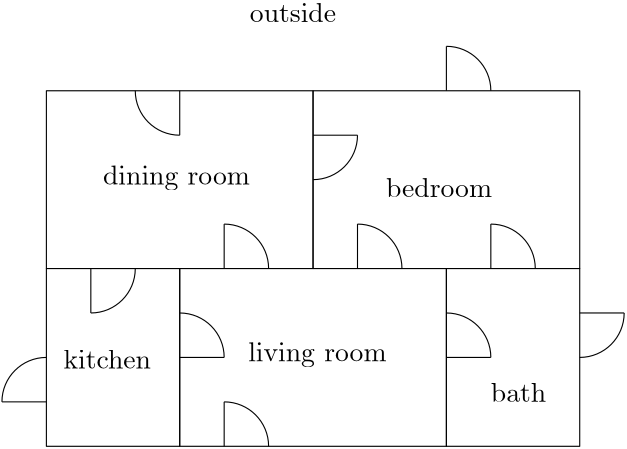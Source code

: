 <?xml version="1.0"?>
<!DOCTYPE ipe SYSTEM "ipe.dtd">
<ipe version="70212" creator="Ipe 7.2.13">
<info created="D:20230410121529" modified="D:20230420131724"/>
<ipestyle name="basic">
<symbol name="arrow/arc(spx)">
<path stroke="sym-stroke" fill="sym-stroke" pen="sym-pen">
0 0 m
-1 0.333 l
-1 -0.333 l
h
</path>
</symbol>
<symbol name="arrow/farc(spx)">
<path stroke="sym-stroke" fill="white" pen="sym-pen">
0 0 m
-1 0.333 l
-1 -0.333 l
h
</path>
</symbol>
<symbol name="arrow/ptarc(spx)">
<path stroke="sym-stroke" fill="sym-stroke" pen="sym-pen">
0 0 m
-1 0.333 l
-0.8 0 l
-1 -0.333 l
h
</path>
</symbol>
<symbol name="arrow/fptarc(spx)">
<path stroke="sym-stroke" fill="white" pen="sym-pen">
0 0 m
-1 0.333 l
-0.8 0 l
-1 -0.333 l
h
</path>
</symbol>
<symbol name="mark/circle(sx)" transformations="translations">
<path fill="sym-stroke">
0.6 0 0 0.6 0 0 e
0.4 0 0 0.4 0 0 e
</path>
</symbol>
<symbol name="mark/disk(sx)" transformations="translations">
<path fill="sym-stroke">
0.6 0 0 0.6 0 0 e
</path>
</symbol>
<symbol name="mark/fdisk(sfx)" transformations="translations">
<group>
<path fill="sym-fill">
0.5 0 0 0.5 0 0 e
</path>
<path fill="sym-stroke" fillrule="eofill">
0.6 0 0 0.6 0 0 e
0.4 0 0 0.4 0 0 e
</path>
</group>
</symbol>
<symbol name="mark/box(sx)" transformations="translations">
<path fill="sym-stroke" fillrule="eofill">
-0.6 -0.6 m
0.6 -0.6 l
0.6 0.6 l
-0.6 0.6 l
h
-0.4 -0.4 m
0.4 -0.4 l
0.4 0.4 l
-0.4 0.4 l
h
</path>
</symbol>
<symbol name="mark/square(sx)" transformations="translations">
<path fill="sym-stroke">
-0.6 -0.6 m
0.6 -0.6 l
0.6 0.6 l
-0.6 0.6 l
h
</path>
</symbol>
<symbol name="mark/fsquare(sfx)" transformations="translations">
<group>
<path fill="sym-fill">
-0.5 -0.5 m
0.5 -0.5 l
0.5 0.5 l
-0.5 0.5 l
h
</path>
<path fill="sym-stroke" fillrule="eofill">
-0.6 -0.6 m
0.6 -0.6 l
0.6 0.6 l
-0.6 0.6 l
h
-0.4 -0.4 m
0.4 -0.4 l
0.4 0.4 l
-0.4 0.4 l
h
</path>
</group>
</symbol>
<symbol name="mark/cross(sx)" transformations="translations">
<group>
<path fill="sym-stroke">
-0.43 -0.57 m
0.57 0.43 l
0.43 0.57 l
-0.57 -0.43 l
h
</path>
<path fill="sym-stroke">
-0.43 0.57 m
0.57 -0.43 l
0.43 -0.57 l
-0.57 0.43 l
h
</path>
</group>
</symbol>
<symbol name="arrow/fnormal(spx)">
<path stroke="sym-stroke" fill="white" pen="sym-pen">
0 0 m
-1 0.333 l
-1 -0.333 l
h
</path>
</symbol>
<symbol name="arrow/pointed(spx)">
<path stroke="sym-stroke" fill="sym-stroke" pen="sym-pen">
0 0 m
-1 0.333 l
-0.8 0 l
-1 -0.333 l
h
</path>
</symbol>
<symbol name="arrow/fpointed(spx)">
<path stroke="sym-stroke" fill="white" pen="sym-pen">
0 0 m
-1 0.333 l
-0.8 0 l
-1 -0.333 l
h
</path>
</symbol>
<symbol name="arrow/linear(spx)">
<path stroke="sym-stroke" pen="sym-pen">
-1 0.333 m
0 0 l
-1 -0.333 l
</path>
</symbol>
<symbol name="arrow/fdouble(spx)">
<path stroke="sym-stroke" fill="white" pen="sym-pen">
0 0 m
-1 0.333 l
-1 -0.333 l
h
-1 0 m
-2 0.333 l
-2 -0.333 l
h
</path>
</symbol>
<symbol name="arrow/double(spx)">
<path stroke="sym-stroke" fill="sym-stroke" pen="sym-pen">
0 0 m
-1 0.333 l
-1 -0.333 l
h
-1 0 m
-2 0.333 l
-2 -0.333 l
h
</path>
</symbol>
<pen name="heavier" value="0.8"/>
<pen name="fat" value="1.2"/>
<pen name="ultrafat" value="2"/>
<symbolsize name="large" value="5"/>
<symbolsize name="small" value="2"/>
<symbolsize name="tiny" value="1.1"/>
<arrowsize name="large" value="10"/>
<arrowsize name="small" value="5"/>
<arrowsize name="tiny" value="3"/>
<color name="red" value="1 0 0"/>
<color name="green" value="0 1 0"/>
<color name="blue" value="0 0 1"/>
<color name="yellow" value="1 1 0"/>
<color name="orange" value="1 0.647 0"/>
<color name="gold" value="1 0.843 0"/>
<color name="purple" value="0.627 0.125 0.941"/>
<color name="gray" value="0.745"/>
<color name="brown" value="0.647 0.165 0.165"/>
<color name="navy" value="0 0 0.502"/>
<color name="pink" value="1 0.753 0.796"/>
<color name="seagreen" value="0.18 0.545 0.341"/>
<color name="turquoise" value="0.251 0.878 0.816"/>
<color name="violet" value="0.933 0.51 0.933"/>
<color name="darkblue" value="0 0 0.545"/>
<color name="darkcyan" value="0 0.545 0.545"/>
<color name="darkgray" value="0.663"/>
<color name="darkgreen" value="0 0.392 0"/>
<color name="darkmagenta" value="0.545 0 0.545"/>
<color name="darkorange" value="1 0.549 0"/>
<color name="darkred" value="0.545 0 0"/>
<color name="lightblue" value="0.678 0.847 0.902"/>
<color name="lightcyan" value="0.878 1 1"/>
<color name="lightgray" value="0.827"/>
<color name="lightgreen" value="0.565 0.933 0.565"/>
<color name="lightyellow" value="1 1 0.878"/>
<dashstyle name="dashed" value="[4] 0"/>
<dashstyle name="dotted" value="[1 3] 0"/>
<dashstyle name="dash dotted" value="[4 2 1 2] 0"/>
<dashstyle name="dash dot dotted" value="[4 2 1 2 1 2] 0"/>
<textsize name="large" value="\large"/>
<textsize name="Large" value="\Large"/>
<textsize name="LARGE" value="\LARGE"/>
<textsize name="huge" value="\huge"/>
<textsize name="Huge" value="\Huge"/>
<textsize name="small" value="\small"/>
<textsize name="footnote" value="\footnotesize"/>
<textsize name="tiny" value="\tiny"/>
<textstyle name="center" begin="\begin{center}" end="\end{center}"/>
<textstyle name="itemize" begin="\begin{itemize}" end="\end{itemize}"/>
<textstyle name="item" begin="\begin{itemize}\item{}" end="\end{itemize}"/>
<gridsize name="4 pts" value="4"/>
<gridsize name="8 pts (~3 mm)" value="8"/>
<gridsize name="16 pts (~6 mm)" value="16"/>
<gridsize name="32 pts (~12 mm)" value="32"/>
<gridsize name="10 pts (~3.5 mm)" value="10"/>
<gridsize name="20 pts (~7 mm)" value="20"/>
<gridsize name="14 pts (~5 mm)" value="14"/>
<gridsize name="28 pts (~10 mm)" value="28"/>
<gridsize name="56 pts (~20 mm)" value="56"/>
<anglesize name="90 deg" value="90"/>
<anglesize name="60 deg" value="60"/>
<anglesize name="45 deg" value="45"/>
<anglesize name="30 deg" value="30"/>
<anglesize name="22.5 deg" value="22.5"/>
<opacity name="10%" value="0.1"/>
<opacity name="30%" value="0.3"/>
<opacity name="50%" value="0.5"/>
<opacity name="75%" value="0.75"/>
<tiling name="falling" angle="-60" step="4" width="1"/>
<tiling name="rising" angle="30" step="4" width="1"/>
</ipestyle>
<page>
<layer name="alpha"/>
<view layers="alpha" active="alpha"/>
<path layer="alpha" stroke="black">
208 704 m
208 640 l
304 640 l
304 704 l
h
</path>
<path stroke="black">
160 768 m
160 704 l
256 704 l
256 768 l
h
</path>
<path stroke="black">
256 768 m
256 704 l
352 704 l
352 768 l
h
</path>
<path stroke="black">
352 640 m
352 704 l
304 704 l
304 640 l
h
</path>
<path stroke="black">
160 704 m
160 640 l
208 640 l
208 704 l
h
</path>
<path stroke="black">
240 640 m
16 0 0 16 224 640 224 656 a
</path>
<path stroke="black">
240 704 m
16 0 0 16 224 704 224 720 a
</path>
<path stroke="black">
176 688 m
16 0 0 16 176 704 192 704 a
</path>
<path stroke="black">
160 672 m
16 0 0 16 160 656 144 656 a
</path>
<path stroke="black">
352 672 m
16 0 0 16 352 688 368 688 a
</path>
<path stroke="black">
336 704 m
16 0 0 16 320 704 320 720 a
</path>
<path stroke="black">
320 768 m
16 0 0 16 304 768 304 784 a
</path>
<path stroke="black">
192 768 m
16 0 0 16 208 768 208 752 a
</path>
<path stroke="black">
208 768 m
208 752 l
</path>
<path stroke="black">
304 784 m
304 768 l
</path>
<path stroke="black">
320 720 m
320 704 l
</path>
<path stroke="black">
352 688 m
368 688 l
</path>
<path stroke="black">
224 656 m
224 640 l
</path>
<path stroke="black">
144 656 m
160 656 l
</path>
<path stroke="black">
176 688 m
176 704 l
</path>
<path stroke="black">
224 720 m
224 704 l
</path>
<path stroke="black">
256 736 m
16 0 0 16 256 752 272 752 a
</path>
<path stroke="black">
320 672 m
16 0 0 16 304 672 304 688 a
</path>
<path stroke="black">
224 672 m
16 0 0 16 208 672 208 688 a
</path>
<path stroke="black">
208 672 m
224 672 l
</path>
<path stroke="black">
304 672 m
320 672 l
320 672 l
</path>
<path stroke="black">
256 752 m
272 752 l
</path>
<text matrix="1 0 0 1 -5.78281 -6.20231" transformations="translations" pos="288 736" stroke="black" type="label" width="38.218" height="6.918" depth="0" valign="baseline">bedroom</text>
<text matrix="1 0 0 1 25.2411 -7.24495" transformations="translations" pos="208 800" stroke="black" type="label" width="31.05" height="6.918" depth="0" valign="baseline">outside</text>
<text transformations="translations" pos="320 656" stroke="black" type="label" width="19.925" height="6.918" depth="0" valign="baseline">bath</text>
<text matrix="1 0 0 1 -9.86768 -4.00174" transformations="translations" pos="176 672" stroke="black" type="label" width="31.548" height="6.918" depth="0" valign="baseline">kitchen</text>
<text matrix="1 0 0 1 -15.1096 -8.01246" transformations="translations" pos="247.744 678.62" stroke="black" type="label" width="53.162" height="6.926" depth="1.93" valign="baseline">living room
</text>
<text matrix="1 0 0 1 -7.5768 0.935072" transformations="translations" pos="187.956 733.321" stroke="black" type="label" width="52.885" height="6.926" depth="1.93" valign="baseline">dining room</text>
<path matrix="1 0 0 1 48 0" stroke="black">
240 704 m
16 0 0 16 224 704 224 720 a
</path>
<path matrix="1 0 0 1 48 0" stroke="black">
224 720 m
224 704 l
</path>
</page>
</ipe>
